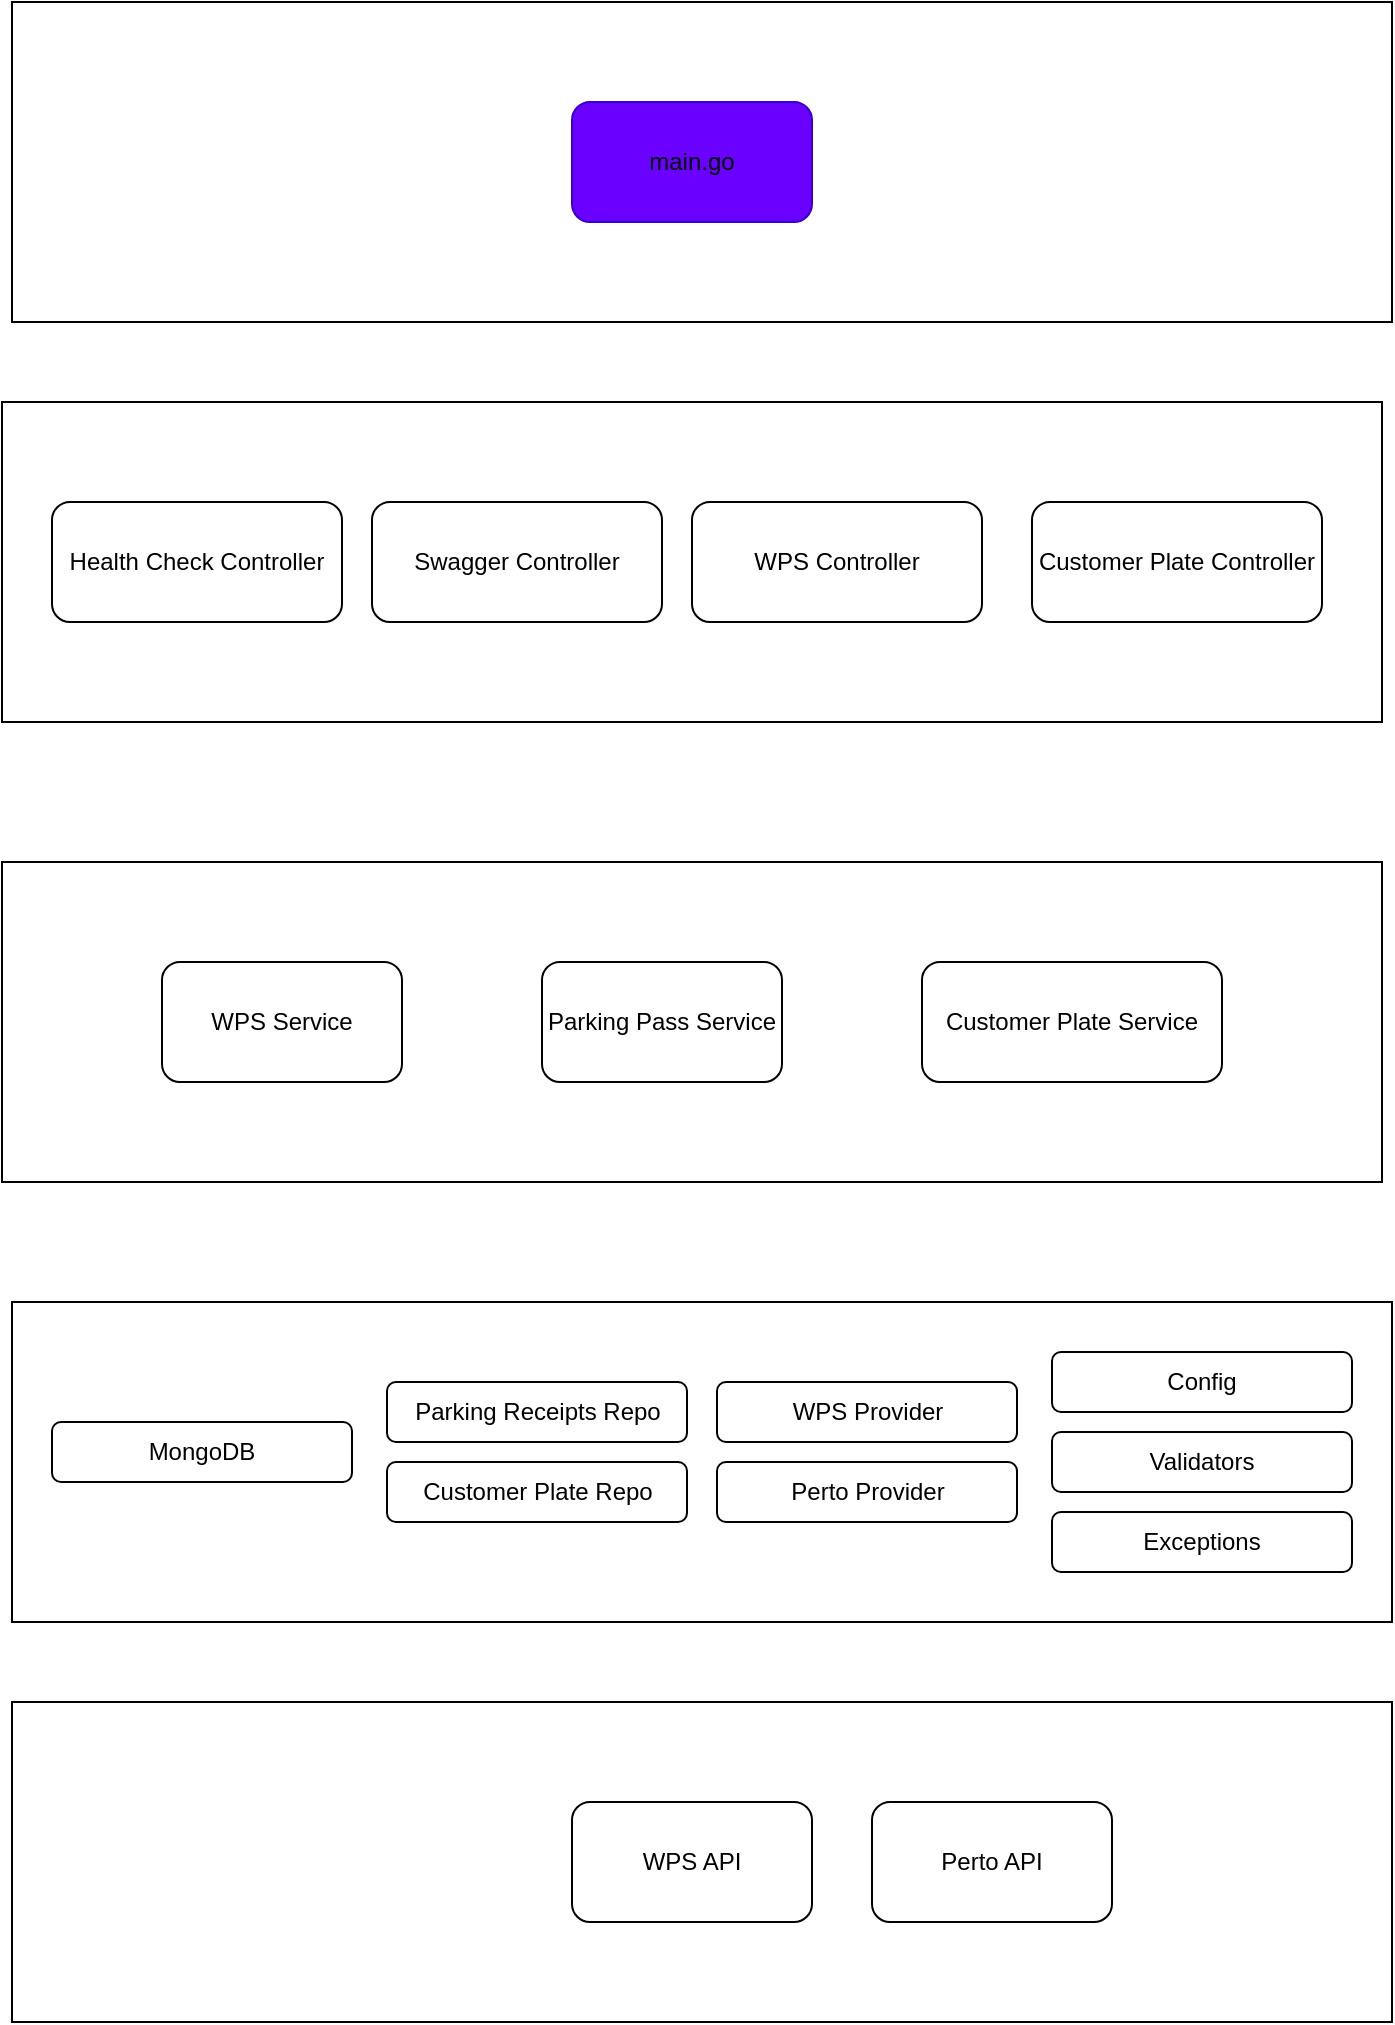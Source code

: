 <mxfile version="28.0.7">
  <diagram name="Página-1" id="waUbrjTIYsetLemBl0IZ">
    <mxGraphModel dx="1425" dy="470" grid="1" gridSize="10" guides="1" tooltips="1" connect="1" arrows="1" fold="1" page="1" pageScale="1" pageWidth="827" pageHeight="1169" math="0" shadow="0">
      <root>
        <mxCell id="0" />
        <mxCell id="1" parent="0" />
        <mxCell id="JJniAq4o4vlROOEEkJB6-1" value="" style="rounded=0;whiteSpace=wrap;html=1;" parent="1" vertex="1">
          <mxGeometry x="50" y="240" width="690" height="160" as="geometry" />
        </mxCell>
        <mxCell id="JrhWDAN4cCi7IcUcyurz-1" value="&lt;font style=&quot;color: light-dark(rgb(0, 0, 0), rgb(255, 255, 255));&quot;&gt;main.go&lt;/font&gt;" style="rounded=1;whiteSpace=wrap;html=1;fillColor=light-dark(#6A00FF,#7F00FF);fontColor=#ffffff;strokeColor=#3700CC;" parent="1" vertex="1">
          <mxGeometry x="330" y="290" width="120" height="60" as="geometry" />
        </mxCell>
        <mxCell id="JJniAq4o4vlROOEEkJB6-3" value="" style="rounded=0;whiteSpace=wrap;html=1;" parent="1" vertex="1">
          <mxGeometry x="45" y="440" width="690" height="160" as="geometry" />
        </mxCell>
        <mxCell id="JJniAq4o4vlROOEEkJB6-4" value="Health Check Controller" style="rounded=1;whiteSpace=wrap;html=1;" parent="1" vertex="1">
          <mxGeometry x="70" y="490" width="145" height="60" as="geometry" />
        </mxCell>
        <mxCell id="kbPy-yKDQCEok55gv3gf-1" value="" style="rounded=0;whiteSpace=wrap;html=1;" vertex="1" parent="1">
          <mxGeometry x="45" y="670" width="690" height="160" as="geometry" />
        </mxCell>
        <mxCell id="kbPy-yKDQCEok55gv3gf-2" value="WPS Service" style="rounded=1;whiteSpace=wrap;html=1;" vertex="1" parent="1">
          <mxGeometry x="125" y="720" width="120" height="60" as="geometry" />
        </mxCell>
        <mxCell id="kbPy-yKDQCEok55gv3gf-3" value="" style="rounded=0;whiteSpace=wrap;html=1;" vertex="1" parent="1">
          <mxGeometry x="50" y="890" width="690" height="160" as="geometry" />
        </mxCell>
        <mxCell id="kbPy-yKDQCEok55gv3gf-4" value="Parking Receipts Repo" style="rounded=1;whiteSpace=wrap;html=1;" vertex="1" parent="1">
          <mxGeometry x="237.5" y="930" width="150" height="30" as="geometry" />
        </mxCell>
        <mxCell id="kbPy-yKDQCEok55gv3gf-5" value="" style="rounded=0;whiteSpace=wrap;html=1;" vertex="1" parent="1">
          <mxGeometry x="50" y="1090" width="690" height="160" as="geometry" />
        </mxCell>
        <mxCell id="kbPy-yKDQCEok55gv3gf-6" value="WPS API" style="rounded=1;whiteSpace=wrap;html=1;" vertex="1" parent="1">
          <mxGeometry x="330" y="1140" width="120" height="60" as="geometry" />
        </mxCell>
        <mxCell id="kbPy-yKDQCEok55gv3gf-7" value="Swagger Controller" style="rounded=1;whiteSpace=wrap;html=1;" vertex="1" parent="1">
          <mxGeometry x="230" y="490" width="145" height="60" as="geometry" />
        </mxCell>
        <mxCell id="kbPy-yKDQCEok55gv3gf-8" value="WPS Controller" style="rounded=1;whiteSpace=wrap;html=1;" vertex="1" parent="1">
          <mxGeometry x="390" y="490" width="145" height="60" as="geometry" />
        </mxCell>
        <mxCell id="kbPy-yKDQCEok55gv3gf-9" value="Customer Plate Controller" style="rounded=1;whiteSpace=wrap;html=1;" vertex="1" parent="1">
          <mxGeometry x="560" y="490" width="145" height="60" as="geometry" />
        </mxCell>
        <mxCell id="kbPy-yKDQCEok55gv3gf-10" value="Customer Plate Service" style="rounded=1;whiteSpace=wrap;html=1;" vertex="1" parent="1">
          <mxGeometry x="505" y="720" width="150" height="60" as="geometry" />
        </mxCell>
        <mxCell id="kbPy-yKDQCEok55gv3gf-11" value="Parking Pass Service" style="rounded=1;whiteSpace=wrap;html=1;" vertex="1" parent="1">
          <mxGeometry x="315" y="720" width="120" height="60" as="geometry" />
        </mxCell>
        <mxCell id="kbPy-yKDQCEok55gv3gf-12" value="Customer Plate Repo" style="rounded=1;whiteSpace=wrap;html=1;" vertex="1" parent="1">
          <mxGeometry x="237.5" y="970" width="150" height="30" as="geometry" />
        </mxCell>
        <mxCell id="kbPy-yKDQCEok55gv3gf-13" value="WPS Provider" style="rounded=1;whiteSpace=wrap;html=1;" vertex="1" parent="1">
          <mxGeometry x="402.5" y="930" width="150" height="30" as="geometry" />
        </mxCell>
        <mxCell id="kbPy-yKDQCEok55gv3gf-14" value="Perto Provider" style="rounded=1;whiteSpace=wrap;html=1;" vertex="1" parent="1">
          <mxGeometry x="402.5" y="970" width="150" height="30" as="geometry" />
        </mxCell>
        <mxCell id="kbPy-yKDQCEok55gv3gf-15" value="MongoDB" style="rounded=1;whiteSpace=wrap;html=1;" vertex="1" parent="1">
          <mxGeometry x="70" y="950" width="150" height="30" as="geometry" />
        </mxCell>
        <mxCell id="kbPy-yKDQCEok55gv3gf-16" value="Config" style="rounded=1;whiteSpace=wrap;html=1;" vertex="1" parent="1">
          <mxGeometry x="570" y="915" width="150" height="30" as="geometry" />
        </mxCell>
        <mxCell id="kbPy-yKDQCEok55gv3gf-17" value="Validators" style="rounded=1;whiteSpace=wrap;html=1;" vertex="1" parent="1">
          <mxGeometry x="570" y="955" width="150" height="30" as="geometry" />
        </mxCell>
        <mxCell id="kbPy-yKDQCEok55gv3gf-18" value="Exceptions" style="rounded=1;whiteSpace=wrap;html=1;" vertex="1" parent="1">
          <mxGeometry x="570" y="995" width="150" height="30" as="geometry" />
        </mxCell>
        <mxCell id="kbPy-yKDQCEok55gv3gf-19" value="Perto API" style="rounded=1;whiteSpace=wrap;html=1;" vertex="1" parent="1">
          <mxGeometry x="480" y="1140" width="120" height="60" as="geometry" />
        </mxCell>
      </root>
    </mxGraphModel>
  </diagram>
</mxfile>
